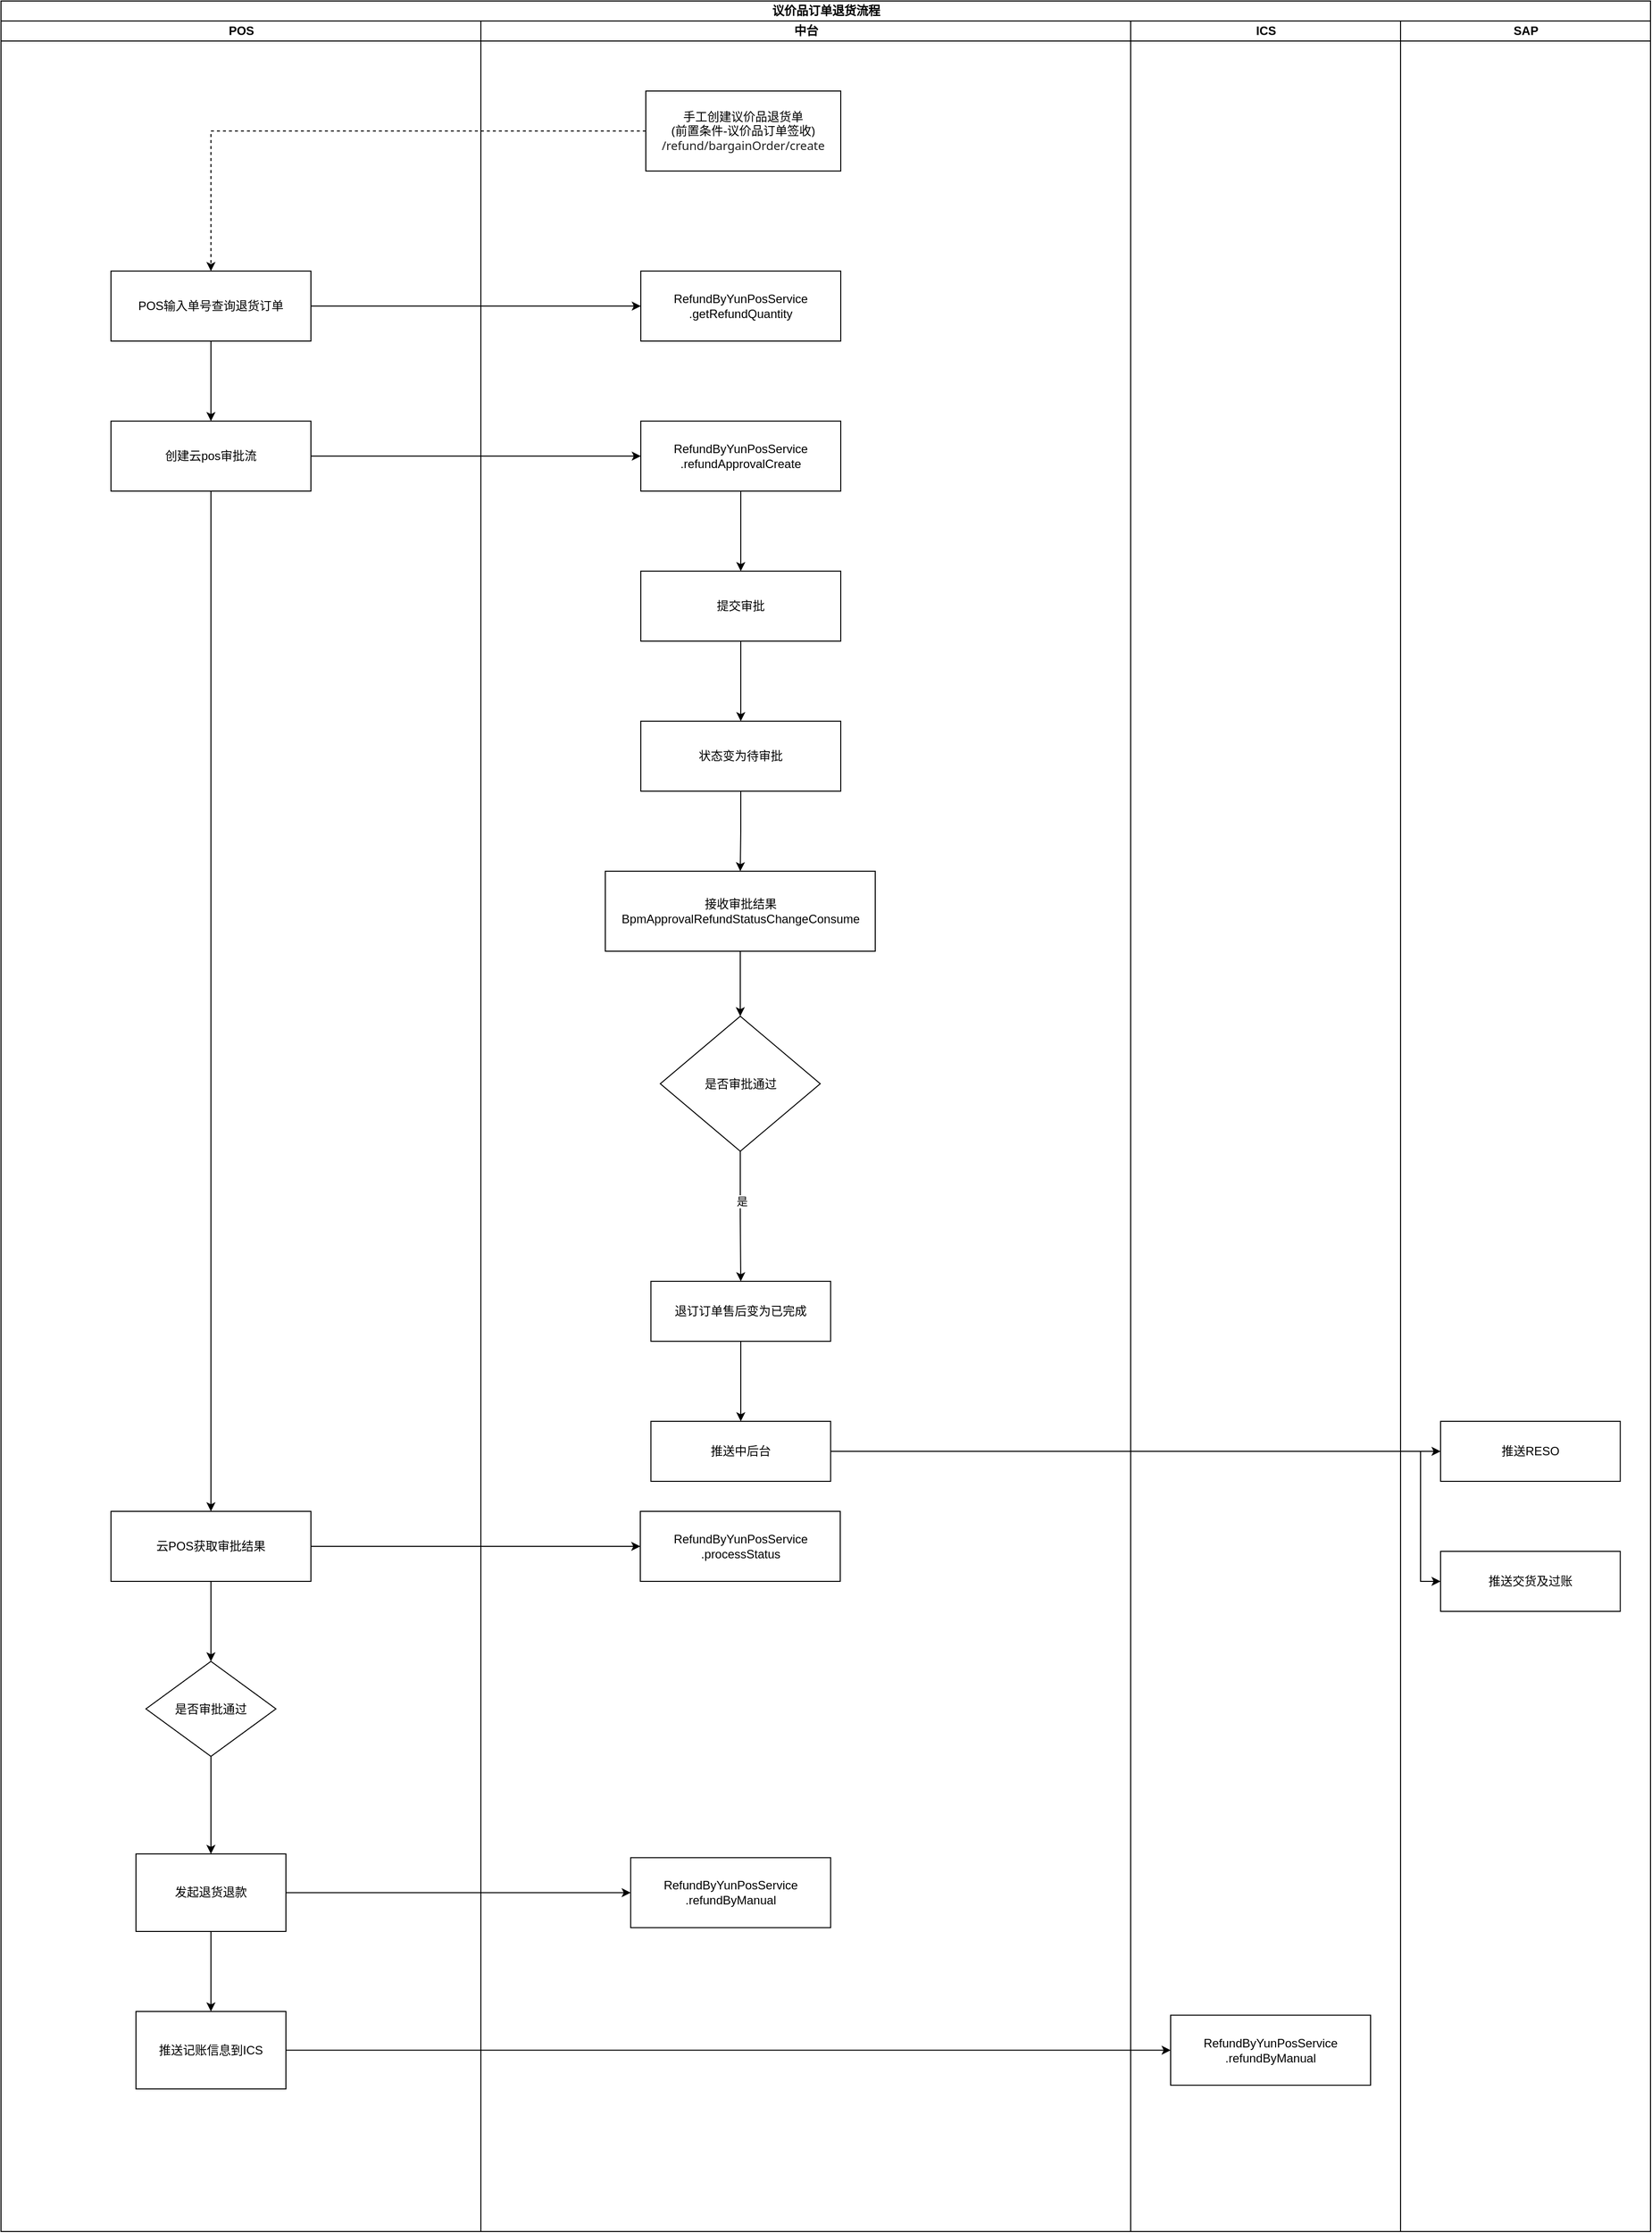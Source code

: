 <mxfile version="24.4.3" type="github">
  <diagram name="第 1 页" id="SXsg_J_FmZClzTK5hUYQ">
    <mxGraphModel dx="2021" dy="790" grid="1" gridSize="10" guides="1" tooltips="1" connect="1" arrows="1" fold="1" page="1" pageScale="1" pageWidth="827" pageHeight="1169" math="0" shadow="0">
      <root>
        <mxCell id="0" />
        <mxCell id="1" parent="0" />
        <mxCell id="EswXnygDx9Ksin9KotE9-1" value="议价品订单退货流程" style="swimlane;childLayout=stackLayout;resizeParent=1;resizeParentMax=0;startSize=20;html=1;" vertex="1" parent="1">
          <mxGeometry x="-150" y="230" width="1650" height="2230" as="geometry">
            <mxRectangle x="230.0" y="170" width="60" height="30" as="alternateBounds" />
          </mxGeometry>
        </mxCell>
        <mxCell id="EswXnygDx9Ksin9KotE9-2" value="POS" style="swimlane;startSize=20;html=1;" vertex="1" parent="EswXnygDx9Ksin9KotE9-1">
          <mxGeometry y="20" width="480" height="2210" as="geometry" />
        </mxCell>
        <mxCell id="EswXnygDx9Ksin9KotE9-11" value="" style="edgeStyle=orthogonalEdgeStyle;rounded=0;orthogonalLoop=1;jettySize=auto;html=1;" edge="1" parent="EswXnygDx9Ksin9KotE9-2" source="EswXnygDx9Ksin9KotE9-7" target="EswXnygDx9Ksin9KotE9-10">
          <mxGeometry relative="1" as="geometry" />
        </mxCell>
        <mxCell id="EswXnygDx9Ksin9KotE9-7" value="&lt;div&gt;POS输入单号查询退货订单&lt;/div&gt;" style="whiteSpace=wrap;html=1;" vertex="1" parent="EswXnygDx9Ksin9KotE9-2">
          <mxGeometry x="110" y="250" width="200" height="70" as="geometry" />
        </mxCell>
        <mxCell id="EswXnygDx9Ksin9KotE9-28" value="" style="edgeStyle=orthogonalEdgeStyle;rounded=0;orthogonalLoop=1;jettySize=auto;html=1;" edge="1" parent="EswXnygDx9Ksin9KotE9-2" source="EswXnygDx9Ksin9KotE9-10" target="EswXnygDx9Ksin9KotE9-27">
          <mxGeometry relative="1" as="geometry" />
        </mxCell>
        <mxCell id="EswXnygDx9Ksin9KotE9-10" value="&lt;div&gt;&lt;span style=&quot;white-space: pre;&quot; data-eleid=&quot;3&quot; class=&quot;text-only&quot;&gt;&lt;span class=&quot;text-only&quot;&gt;创建云&lt;/span&gt;&lt;span class=&quot;text-only text-with-abbreviation text-with-abbreviation-bottomline&quot;&gt;pos&lt;/span&gt;&lt;span class=&quot;text-only&quot;&gt;审批流&lt;/span&gt;&lt;/span&gt;&lt;/div&gt;" style="whiteSpace=wrap;html=1;" vertex="1" parent="EswXnygDx9Ksin9KotE9-2">
          <mxGeometry x="110" y="400" width="200" height="70" as="geometry" />
        </mxCell>
        <mxCell id="EswXnygDx9Ksin9KotE9-41" value="" style="edgeStyle=orthogonalEdgeStyle;rounded=0;orthogonalLoop=1;jettySize=auto;html=1;" edge="1" parent="EswXnygDx9Ksin9KotE9-2" source="EswXnygDx9Ksin9KotE9-27" target="EswXnygDx9Ksin9KotE9-40">
          <mxGeometry relative="1" as="geometry" />
        </mxCell>
        <mxCell id="EswXnygDx9Ksin9KotE9-27" value="&lt;div&gt;&lt;span style=&quot;white-space: pre;&quot;&gt;云POS获取审批结果&lt;/span&gt;&lt;/div&gt;" style="whiteSpace=wrap;html=1;" vertex="1" parent="EswXnygDx9Ksin9KotE9-2">
          <mxGeometry x="110" y="1490" width="200" height="70" as="geometry" />
        </mxCell>
        <mxCell id="EswXnygDx9Ksin9KotE9-43" value="" style="edgeStyle=orthogonalEdgeStyle;rounded=0;orthogonalLoop=1;jettySize=auto;html=1;" edge="1" parent="EswXnygDx9Ksin9KotE9-2" source="EswXnygDx9Ksin9KotE9-40" target="EswXnygDx9Ksin9KotE9-42">
          <mxGeometry relative="1" as="geometry" />
        </mxCell>
        <mxCell id="EswXnygDx9Ksin9KotE9-40" value="是否审批通过" style="rhombus;whiteSpace=wrap;html=1;" vertex="1" parent="EswXnygDx9Ksin9KotE9-2">
          <mxGeometry x="145" y="1640" width="130" height="95" as="geometry" />
        </mxCell>
        <mxCell id="EswXnygDx9Ksin9KotE9-47" value="" style="edgeStyle=orthogonalEdgeStyle;rounded=0;orthogonalLoop=1;jettySize=auto;html=1;" edge="1" parent="EswXnygDx9Ksin9KotE9-2" source="EswXnygDx9Ksin9KotE9-42" target="EswXnygDx9Ksin9KotE9-46">
          <mxGeometry relative="1" as="geometry" />
        </mxCell>
        <mxCell id="EswXnygDx9Ksin9KotE9-42" value="发起退货退款" style="whiteSpace=wrap;html=1;" vertex="1" parent="EswXnygDx9Ksin9KotE9-2">
          <mxGeometry x="135" y="1832.5" width="150" height="77.5" as="geometry" />
        </mxCell>
        <mxCell id="EswXnygDx9Ksin9KotE9-46" value="推送记账信息到ICS" style="whiteSpace=wrap;html=1;" vertex="1" parent="EswXnygDx9Ksin9KotE9-2">
          <mxGeometry x="135" y="1990" width="150" height="77.5" as="geometry" />
        </mxCell>
        <mxCell id="EswXnygDx9Ksin9KotE9-3" value="中台" style="swimlane;startSize=20;html=1;" vertex="1" parent="EswXnygDx9Ksin9KotE9-1">
          <mxGeometry x="480" y="20" width="650" height="2210" as="geometry" />
        </mxCell>
        <mxCell id="EswXnygDx9Ksin9KotE9-6" value="手工创建议价品退货单&lt;div&gt;(前置条件-议价品订单签收)&lt;/div&gt;&lt;div&gt;&lt;span style=&quot;color: rgb(31, 31, 31); font-family: system-ui, sans-serif; text-align: start; background-color: rgb(255, 255, 255);&quot;&gt;/refund/bargainOrder/create&lt;/span&gt;&lt;br&gt;&lt;/div&gt;" style="whiteSpace=wrap;html=1;" vertex="1" parent="EswXnygDx9Ksin9KotE9-3">
          <mxGeometry x="165" y="70" width="195" height="80" as="geometry" />
        </mxCell>
        <mxCell id="EswXnygDx9Ksin9KotE9-8" value="&lt;div&gt;&lt;span style=&quot;background-color: initial;&quot;&gt;RefundByYunPosService&lt;/span&gt;&lt;/div&gt;&lt;div&gt;&lt;div&gt;.getRefundQuantity&lt;/div&gt;&lt;/div&gt;" style="whiteSpace=wrap;html=1;" vertex="1" parent="EswXnygDx9Ksin9KotE9-3">
          <mxGeometry x="160" y="250" width="200" height="70" as="geometry" />
        </mxCell>
        <mxCell id="EswXnygDx9Ksin9KotE9-17" value="" style="edgeStyle=orthogonalEdgeStyle;rounded=0;orthogonalLoop=1;jettySize=auto;html=1;" edge="1" parent="EswXnygDx9Ksin9KotE9-3" source="EswXnygDx9Ksin9KotE9-13" target="EswXnygDx9Ksin9KotE9-16">
          <mxGeometry relative="1" as="geometry" />
        </mxCell>
        <mxCell id="EswXnygDx9Ksin9KotE9-13" value="&lt;div&gt;&lt;span style=&quot;white-space: pre;&quot; class=&quot;text-only&quot;&gt;RefundByYunPosService&lt;/span&gt;&lt;/div&gt;&lt;div&gt;&lt;span style=&quot;white-space: pre;&quot; class=&quot;text-only&quot;&gt;.refundApprovalCreate&lt;/span&gt;&lt;/div&gt;" style="whiteSpace=wrap;html=1;" vertex="1" parent="EswXnygDx9Ksin9KotE9-3">
          <mxGeometry x="160" y="400" width="200" height="70" as="geometry" />
        </mxCell>
        <mxCell id="EswXnygDx9Ksin9KotE9-19" value="" style="edgeStyle=orthogonalEdgeStyle;rounded=0;orthogonalLoop=1;jettySize=auto;html=1;" edge="1" parent="EswXnygDx9Ksin9KotE9-3" source="EswXnygDx9Ksin9KotE9-16" target="EswXnygDx9Ksin9KotE9-18">
          <mxGeometry relative="1" as="geometry" />
        </mxCell>
        <mxCell id="EswXnygDx9Ksin9KotE9-16" value="&lt;span style=&quot;white-space: pre;&quot;&gt;提交审批&lt;/span&gt;" style="whiteSpace=wrap;html=1;" vertex="1" parent="EswXnygDx9Ksin9KotE9-3">
          <mxGeometry x="160" y="550" width="200" height="70" as="geometry" />
        </mxCell>
        <mxCell id="EswXnygDx9Ksin9KotE9-21" value="" style="edgeStyle=orthogonalEdgeStyle;rounded=0;orthogonalLoop=1;jettySize=auto;html=1;" edge="1" parent="EswXnygDx9Ksin9KotE9-3" source="EswXnygDx9Ksin9KotE9-18" target="EswXnygDx9Ksin9KotE9-20">
          <mxGeometry relative="1" as="geometry" />
        </mxCell>
        <mxCell id="EswXnygDx9Ksin9KotE9-18" value="&lt;span style=&quot;white-space: pre;&quot;&gt;状态变为待审批&lt;/span&gt;" style="whiteSpace=wrap;html=1;" vertex="1" parent="EswXnygDx9Ksin9KotE9-3">
          <mxGeometry x="160" y="700" width="200" height="70" as="geometry" />
        </mxCell>
        <mxCell id="EswXnygDx9Ksin9KotE9-23" value="" style="edgeStyle=orthogonalEdgeStyle;rounded=0;orthogonalLoop=1;jettySize=auto;html=1;" edge="1" parent="EswXnygDx9Ksin9KotE9-3" source="EswXnygDx9Ksin9KotE9-20" target="EswXnygDx9Ksin9KotE9-22">
          <mxGeometry relative="1" as="geometry" />
        </mxCell>
        <mxCell id="EswXnygDx9Ksin9KotE9-20" value="&lt;span style=&quot;white-space: pre;&quot;&gt;接收审批结果&lt;/span&gt;&lt;div&gt;&lt;span style=&quot;white-space: pre;&quot;&gt;BpmApprovalRefundStatusChangeConsume&lt;/span&gt;&lt;span style=&quot;white-space: pre;&quot;&gt;&lt;br&gt;&lt;/span&gt;&lt;/div&gt;" style="whiteSpace=wrap;html=1;" vertex="1" parent="EswXnygDx9Ksin9KotE9-3">
          <mxGeometry x="124.5" y="850" width="270" height="80" as="geometry" />
        </mxCell>
        <mxCell id="EswXnygDx9Ksin9KotE9-25" value="" style="edgeStyle=orthogonalEdgeStyle;rounded=0;orthogonalLoop=1;jettySize=auto;html=1;entryX=0.5;entryY=0;entryDx=0;entryDy=0;" edge="1" parent="EswXnygDx9Ksin9KotE9-3" source="EswXnygDx9Ksin9KotE9-22" target="EswXnygDx9Ksin9KotE9-30">
          <mxGeometry relative="1" as="geometry">
            <mxPoint x="260.1" y="1247.5" as="targetPoint" />
          </mxGeometry>
        </mxCell>
        <mxCell id="EswXnygDx9Ksin9KotE9-26" value="是" style="edgeLabel;html=1;align=center;verticalAlign=middle;resizable=0;points=[];" vertex="1" connectable="0" parent="EswXnygDx9Ksin9KotE9-25">
          <mxGeometry x="-0.234" y="1" relative="1" as="geometry">
            <mxPoint as="offset" />
          </mxGeometry>
        </mxCell>
        <mxCell id="EswXnygDx9Ksin9KotE9-22" value="是否审批通过" style="rhombus;whiteSpace=wrap;html=1;" vertex="1" parent="EswXnygDx9Ksin9KotE9-3">
          <mxGeometry x="179.5" y="995" width="160" height="135" as="geometry" />
        </mxCell>
        <mxCell id="EswXnygDx9Ksin9KotE9-33" value="" style="edgeStyle=orthogonalEdgeStyle;rounded=0;orthogonalLoop=1;jettySize=auto;html=1;" edge="1" parent="EswXnygDx9Ksin9KotE9-3" source="EswXnygDx9Ksin9KotE9-30" target="EswXnygDx9Ksin9KotE9-32">
          <mxGeometry relative="1" as="geometry" />
        </mxCell>
        <mxCell id="EswXnygDx9Ksin9KotE9-30" value="退订订单售后变为已完成" style="whiteSpace=wrap;html=1;" vertex="1" parent="EswXnygDx9Ksin9KotE9-3">
          <mxGeometry x="170.13" y="1260" width="179.75" height="60" as="geometry" />
        </mxCell>
        <mxCell id="EswXnygDx9Ksin9KotE9-31" value="&lt;div&gt;&lt;span style=&quot;white-space: pre;&quot; class=&quot;text-only&quot;&gt;RefundByYunPosService&lt;/span&gt;&lt;/div&gt;&lt;div&gt;&lt;span style=&quot;white-space: pre;&quot; class=&quot;text-only&quot;&gt;.&lt;/span&gt;&lt;span style=&quot;white-space: pre; background-color: initial;&quot;&gt;processStatus&lt;/span&gt;&lt;/div&gt;" style="whiteSpace=wrap;html=1;" vertex="1" parent="EswXnygDx9Ksin9KotE9-3">
          <mxGeometry x="159.5" y="1490" width="200" height="70" as="geometry" />
        </mxCell>
        <mxCell id="EswXnygDx9Ksin9KotE9-32" value="推送中后台" style="whiteSpace=wrap;html=1;" vertex="1" parent="EswXnygDx9Ksin9KotE9-3">
          <mxGeometry x="170.13" y="1400" width="179.75" height="60" as="geometry" />
        </mxCell>
        <mxCell id="EswXnygDx9Ksin9KotE9-45" value="&lt;div&gt;&lt;span style=&quot;white-space: pre;&quot; class=&quot;text-only&quot;&gt;RefundByYunPosService&lt;/span&gt;&lt;/div&gt;&lt;div&gt;&lt;span style=&quot;white-space: pre;&quot; class=&quot;text-only&quot;&gt;.&lt;/span&gt;&lt;span style=&quot;white-space: pre; background-color: initial;&quot;&gt;refundByManual&lt;/span&gt;&lt;/div&gt;" style="whiteSpace=wrap;html=1;" vertex="1" parent="EswXnygDx9Ksin9KotE9-3">
          <mxGeometry x="149.88" y="1836.25" width="200" height="70" as="geometry" />
        </mxCell>
        <mxCell id="EswXnygDx9Ksin9KotE9-5" value="ICS" style="swimlane;startSize=20;html=1;" vertex="1" parent="EswXnygDx9Ksin9KotE9-1">
          <mxGeometry x="1130" y="20" width="270" height="2210" as="geometry" />
        </mxCell>
        <mxCell id="EswXnygDx9Ksin9KotE9-49" value="&lt;div&gt;&lt;span style=&quot;white-space: pre;&quot; class=&quot;text-only&quot;&gt;RefundByYunPosService&lt;/span&gt;&lt;/div&gt;&lt;div&gt;&lt;span style=&quot;white-space: pre;&quot; class=&quot;text-only&quot;&gt;.&lt;/span&gt;&lt;span style=&quot;white-space: pre; background-color: initial;&quot;&gt;refundByManual&lt;/span&gt;&lt;/div&gt;" style="whiteSpace=wrap;html=1;" vertex="1" parent="EswXnygDx9Ksin9KotE9-5">
          <mxGeometry x="40" y="1993.75" width="200" height="70" as="geometry" />
        </mxCell>
        <mxCell id="EswXnygDx9Ksin9KotE9-4" value="SAP" style="swimlane;startSize=20;html=1;" vertex="1" parent="EswXnygDx9Ksin9KotE9-1">
          <mxGeometry x="1400" y="20" width="250" height="2210" as="geometry" />
        </mxCell>
        <mxCell id="EswXnygDx9Ksin9KotE9-34" value="推送RESO" style="whiteSpace=wrap;html=1;" vertex="1" parent="EswXnygDx9Ksin9KotE9-4">
          <mxGeometry x="40" y="1400" width="179.75" height="60" as="geometry" />
        </mxCell>
        <mxCell id="EswXnygDx9Ksin9KotE9-37" value="推送交货及过账" style="whiteSpace=wrap;html=1;" vertex="1" parent="EswXnygDx9Ksin9KotE9-4">
          <mxGeometry x="40" y="1530" width="179.75" height="60" as="geometry" />
        </mxCell>
        <mxCell id="EswXnygDx9Ksin9KotE9-9" value="" style="edgeStyle=orthogonalEdgeStyle;rounded=0;orthogonalLoop=1;jettySize=auto;html=1;" edge="1" parent="EswXnygDx9Ksin9KotE9-1" source="EswXnygDx9Ksin9KotE9-7" target="EswXnygDx9Ksin9KotE9-8">
          <mxGeometry relative="1" as="geometry" />
        </mxCell>
        <mxCell id="EswXnygDx9Ksin9KotE9-12" style="edgeStyle=orthogonalEdgeStyle;rounded=0;orthogonalLoop=1;jettySize=auto;html=1;entryX=0;entryY=0.5;entryDx=0;entryDy=0;" edge="1" parent="EswXnygDx9Ksin9KotE9-1" source="EswXnygDx9Ksin9KotE9-10" target="EswXnygDx9Ksin9KotE9-13">
          <mxGeometry relative="1" as="geometry">
            <mxPoint x="620" y="455" as="targetPoint" />
          </mxGeometry>
        </mxCell>
        <mxCell id="EswXnygDx9Ksin9KotE9-14" style="edgeStyle=orthogonalEdgeStyle;rounded=0;orthogonalLoop=1;jettySize=auto;html=1;entryX=0.5;entryY=0;entryDx=0;entryDy=0;dashed=1;" edge="1" parent="EswXnygDx9Ksin9KotE9-1" source="EswXnygDx9Ksin9KotE9-6" target="EswXnygDx9Ksin9KotE9-7">
          <mxGeometry relative="1" as="geometry" />
        </mxCell>
        <mxCell id="EswXnygDx9Ksin9KotE9-29" style="edgeStyle=orthogonalEdgeStyle;rounded=0;orthogonalLoop=1;jettySize=auto;html=1;entryX=0;entryY=0.5;entryDx=0;entryDy=0;" edge="1" parent="EswXnygDx9Ksin9KotE9-1" source="EswXnygDx9Ksin9KotE9-27" target="EswXnygDx9Ksin9KotE9-31">
          <mxGeometry relative="1" as="geometry">
            <mxPoint x="640" y="1545" as="targetPoint" />
          </mxGeometry>
        </mxCell>
        <mxCell id="EswXnygDx9Ksin9KotE9-35" value="" style="edgeStyle=orthogonalEdgeStyle;rounded=0;orthogonalLoop=1;jettySize=auto;html=1;" edge="1" parent="EswXnygDx9Ksin9KotE9-1" source="EswXnygDx9Ksin9KotE9-32" target="EswXnygDx9Ksin9KotE9-34">
          <mxGeometry relative="1" as="geometry" />
        </mxCell>
        <mxCell id="EswXnygDx9Ksin9KotE9-38" style="edgeStyle=orthogonalEdgeStyle;rounded=0;orthogonalLoop=1;jettySize=auto;html=1;entryX=0;entryY=0.5;entryDx=0;entryDy=0;" edge="1" parent="EswXnygDx9Ksin9KotE9-1" source="EswXnygDx9Ksin9KotE9-32" target="EswXnygDx9Ksin9KotE9-37">
          <mxGeometry relative="1" as="geometry">
            <Array as="points">
              <mxPoint x="1420" y="1450" />
              <mxPoint x="1420" y="1580" />
            </Array>
          </mxGeometry>
        </mxCell>
        <mxCell id="EswXnygDx9Ksin9KotE9-44" style="edgeStyle=orthogonalEdgeStyle;rounded=0;orthogonalLoop=1;jettySize=auto;html=1;entryX=0;entryY=0.5;entryDx=0;entryDy=0;" edge="1" parent="EswXnygDx9Ksin9KotE9-1" source="EswXnygDx9Ksin9KotE9-42" target="EswXnygDx9Ksin9KotE9-45">
          <mxGeometry relative="1" as="geometry">
            <mxPoint x="640" y="1891.25" as="targetPoint" />
          </mxGeometry>
        </mxCell>
        <mxCell id="EswXnygDx9Ksin9KotE9-48" style="edgeStyle=orthogonalEdgeStyle;rounded=0;orthogonalLoop=1;jettySize=auto;html=1;entryX=0;entryY=0.5;entryDx=0;entryDy=0;" edge="1" parent="EswXnygDx9Ksin9KotE9-1" source="EswXnygDx9Ksin9KotE9-46" target="EswXnygDx9Ksin9KotE9-49">
          <mxGeometry relative="1" as="geometry">
            <mxPoint x="1202" y="2048.75" as="targetPoint" />
          </mxGeometry>
        </mxCell>
      </root>
    </mxGraphModel>
  </diagram>
</mxfile>
